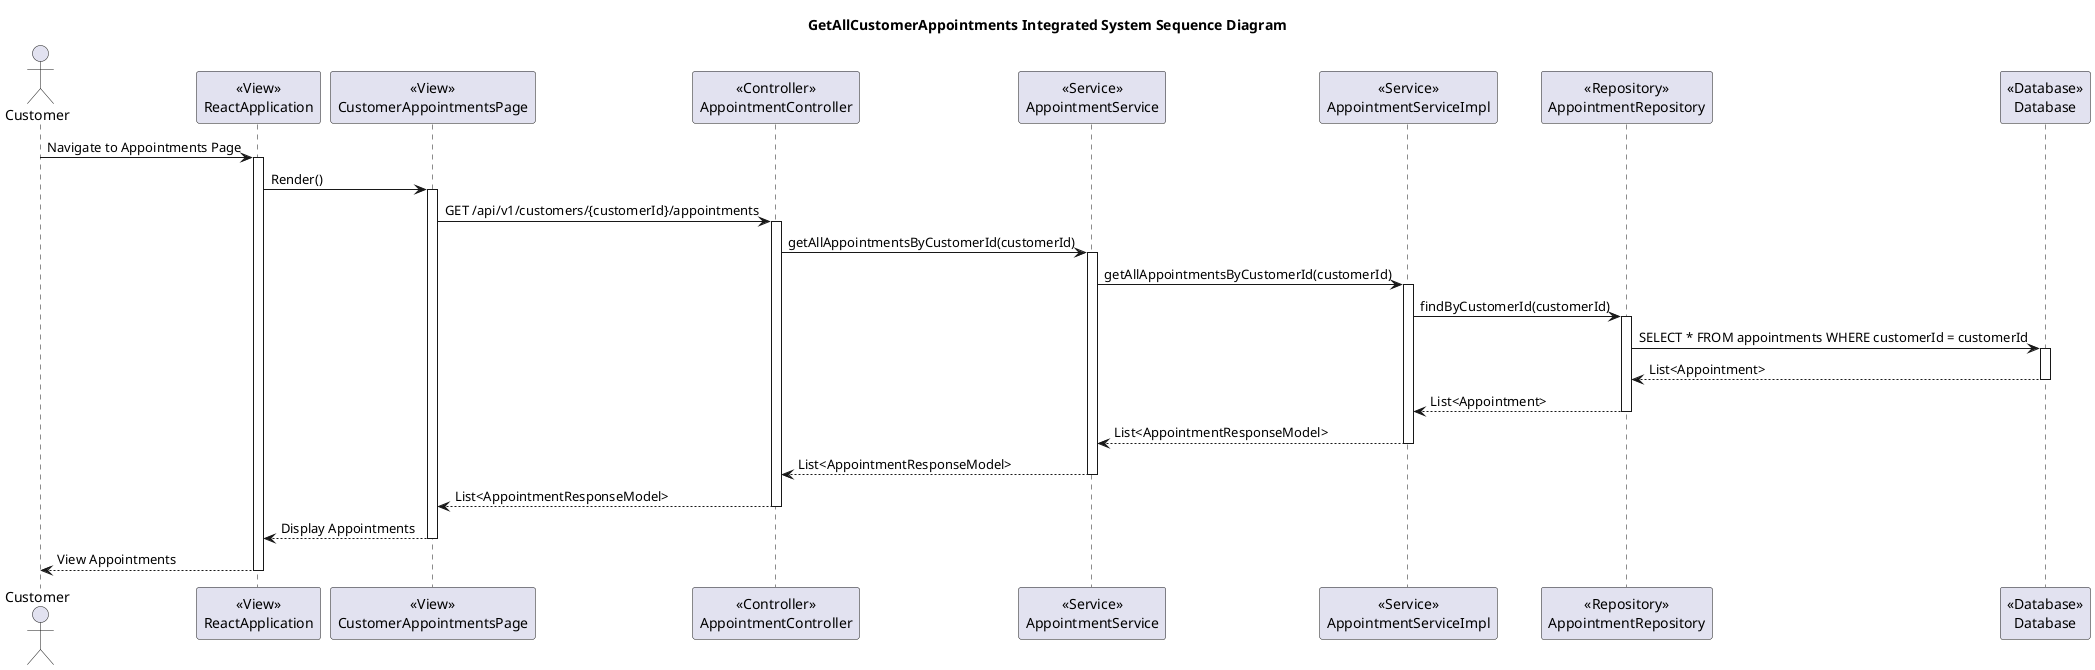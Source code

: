 @startuml
title GetAllCustomerAppointments Integrated System Sequence Diagram

actor Customer

participant ReactApplication as "<<View>>\nReactApplication"
participant CustomerAppointmentsPage as "<<View>>\nCustomerAppointmentsPage"
participant AppointmentController as "<<Controller>>\nAppointmentController"
participant AppointmentService as "<<Service>>\nAppointmentService"
participant AppointmentServiceImpl as "<<Service>>\nAppointmentServiceImpl"
participant AppointmentRepository as "<<Repository>>\nAppointmentRepository"
participant Database as "<<Database>>\nDatabase"

Customer -> ReactApplication: Navigate to Appointments Page
activate ReactApplication

ReactApplication -> CustomerAppointmentsPage: Render()
activate CustomerAppointmentsPage

CustomerAppointmentsPage -> AppointmentController: GET /api/v1/customers/{customerId}/appointments
activate AppointmentController

AppointmentController -> AppointmentService: getAllAppointmentsByCustomerId(customerId)
activate AppointmentService

AppointmentService -> AppointmentServiceImpl: getAllAppointmentsByCustomerId(customerId)
activate AppointmentServiceImpl

AppointmentServiceImpl -> AppointmentRepository: findByCustomerId(customerId)
activate AppointmentRepository

AppointmentRepository -> Database: SELECT * FROM appointments WHERE customerId = customerId
activate Database

Database --> AppointmentRepository: List<Appointment>
deactivate Database

AppointmentRepository --> AppointmentServiceImpl: List<Appointment>
deactivate AppointmentRepository

AppointmentServiceImpl --> AppointmentService: List<AppointmentResponseModel>
deactivate AppointmentServiceImpl

AppointmentService --> AppointmentController: List<AppointmentResponseModel>
deactivate AppointmentService

AppointmentController --> CustomerAppointmentsPage: List<AppointmentResponseModel>
deactivate AppointmentController

CustomerAppointmentsPage --> ReactApplication: Display Appointments
deactivate CustomerAppointmentsPage

ReactApplication --> Customer: View Appointments
deactivate ReactApplication

@enduml
